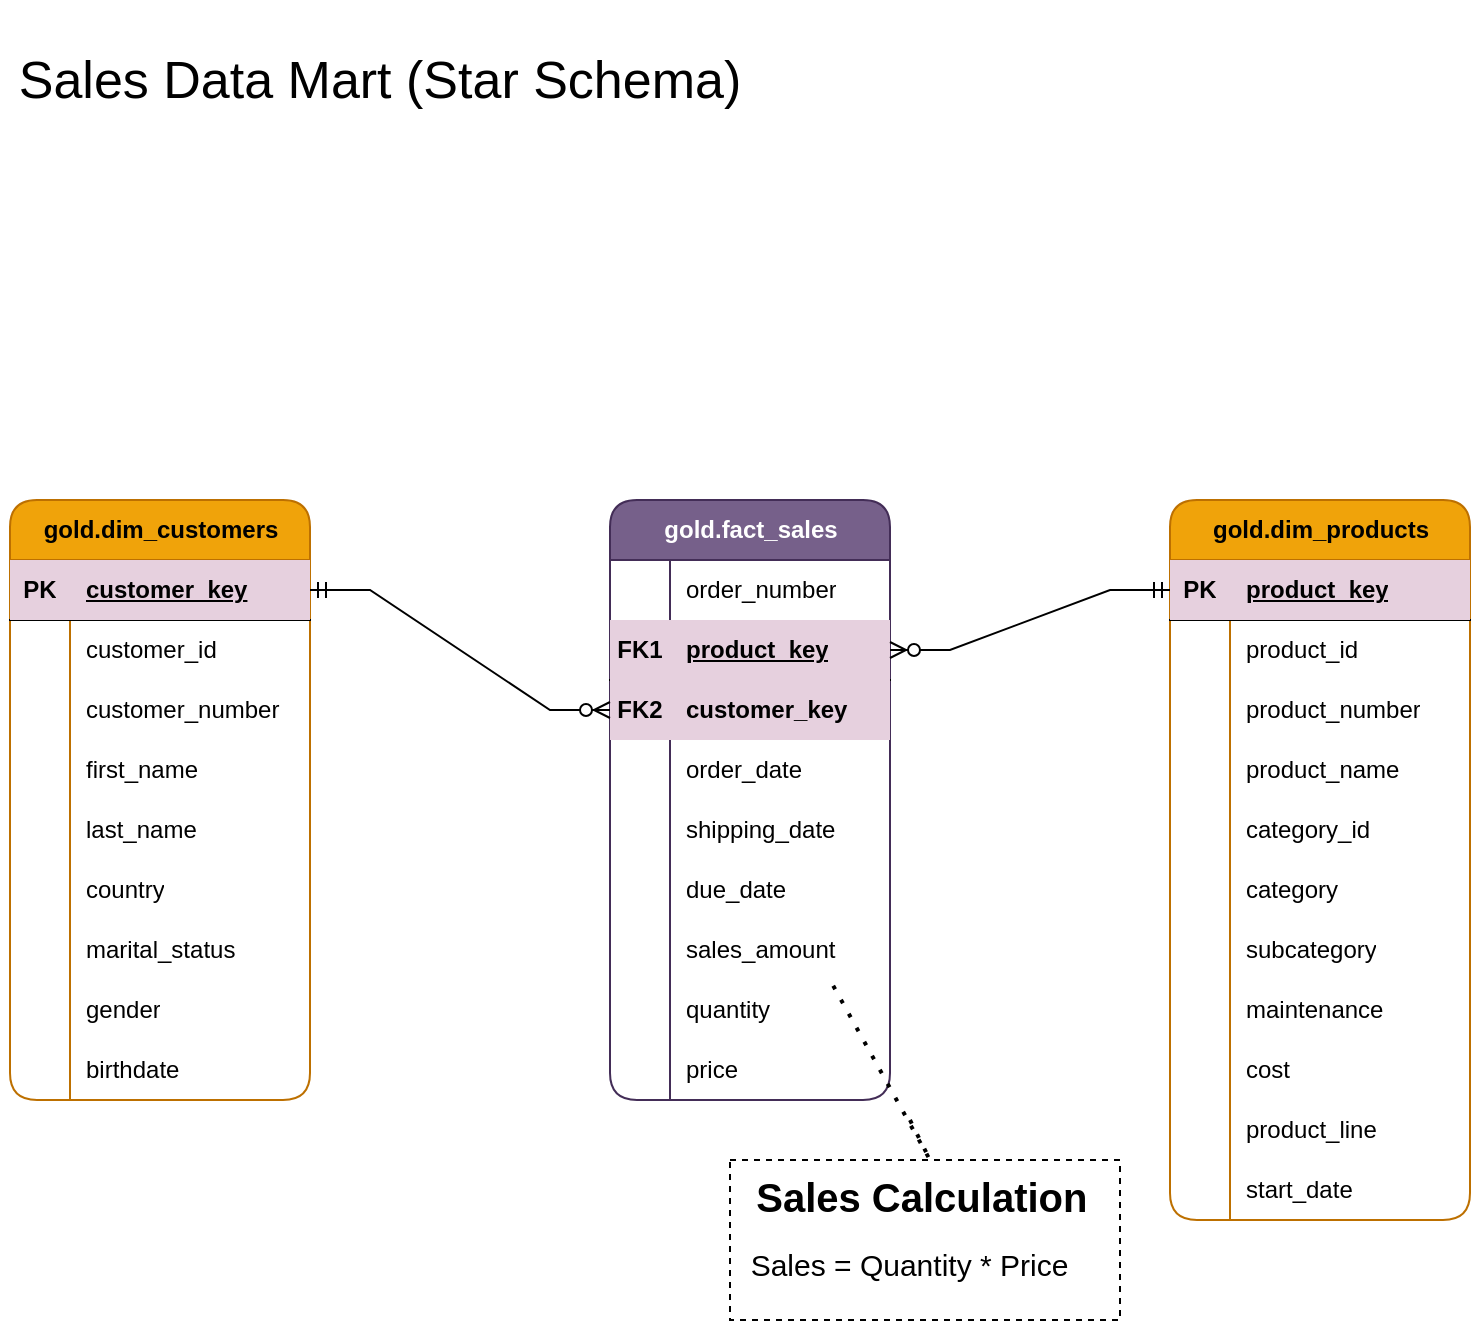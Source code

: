 <mxfile version="28.1.2">
  <diagram name="Page-1" id="mq8-NIjKuVGIWNK7x_Ek">
    <mxGraphModel dx="1158" dy="696" grid="1" gridSize="10" guides="1" tooltips="1" connect="1" arrows="1" fold="1" page="1" pageScale="1" pageWidth="850" pageHeight="1100" math="0" shadow="0">
      <root>
        <mxCell id="0" />
        <mxCell id="1" parent="0" />
        <mxCell id="tqybnGrIyWPGsjXjucSf-21" value="gold.fact_sales" style="shape=table;startSize=30;container=1;collapsible=1;childLayout=tableLayout;fixedRows=1;rowLines=0;fontStyle=1;align=center;resizeLast=1;html=1;strokeColor=#432D57;rounded=1;fillColor=#76608a;fontColor=#ffffff;" vertex="1" parent="1">
          <mxGeometry x="350" y="300" width="140" height="300" as="geometry" />
        </mxCell>
        <mxCell id="tqybnGrIyWPGsjXjucSf-28" value="" style="shape=tableRow;horizontal=0;startSize=0;swimlaneHead=0;swimlaneBody=0;fillColor=none;collapsible=0;dropTarget=0;points=[[0,0.5],[1,0.5]];portConstraint=eastwest;top=0;left=0;right=0;bottom=0;" vertex="1" parent="tqybnGrIyWPGsjXjucSf-21">
          <mxGeometry y="30" width="140" height="30" as="geometry" />
        </mxCell>
        <mxCell id="tqybnGrIyWPGsjXjucSf-29" value="" style="shape=partialRectangle;connectable=0;fillColor=none;top=0;left=0;bottom=0;right=0;editable=1;overflow=hidden;whiteSpace=wrap;html=1;" vertex="1" parent="tqybnGrIyWPGsjXjucSf-28">
          <mxGeometry width="30" height="30" as="geometry">
            <mxRectangle width="30" height="30" as="alternateBounds" />
          </mxGeometry>
        </mxCell>
        <mxCell id="tqybnGrIyWPGsjXjucSf-30" value="order_number" style="shape=partialRectangle;connectable=0;fillColor=none;top=0;left=0;bottom=0;right=0;align=left;spacingLeft=6;overflow=hidden;whiteSpace=wrap;html=1;" vertex="1" parent="tqybnGrIyWPGsjXjucSf-28">
          <mxGeometry x="30" width="110" height="30" as="geometry">
            <mxRectangle width="110" height="30" as="alternateBounds" />
          </mxGeometry>
        </mxCell>
        <mxCell id="tqybnGrIyWPGsjXjucSf-22" value="" style="shape=tableRow;horizontal=0;startSize=0;swimlaneHead=0;swimlaneBody=0;fillColor=none;collapsible=0;dropTarget=0;points=[[0,0.5],[1,0.5]];portConstraint=eastwest;top=0;left=0;right=0;bottom=1;" vertex="1" parent="tqybnGrIyWPGsjXjucSf-21">
          <mxGeometry y="60" width="140" height="30" as="geometry" />
        </mxCell>
        <mxCell id="tqybnGrIyWPGsjXjucSf-23" value="FK1" style="shape=partialRectangle;connectable=0;fillColor=#E6D0DE;top=0;left=0;bottom=0;right=0;fontStyle=1;overflow=hidden;whiteSpace=wrap;html=1;fontColor=#000000;" vertex="1" parent="tqybnGrIyWPGsjXjucSf-22">
          <mxGeometry width="30" height="30" as="geometry">
            <mxRectangle width="30" height="30" as="alternateBounds" />
          </mxGeometry>
        </mxCell>
        <mxCell id="tqybnGrIyWPGsjXjucSf-24" value="product_key" style="shape=partialRectangle;connectable=0;fillColor=#E6D0DE;top=0;left=0;bottom=0;right=0;align=left;spacingLeft=6;fontStyle=5;overflow=hidden;whiteSpace=wrap;html=1;strokeColor=default;fontColor=#000000;" vertex="1" parent="tqybnGrIyWPGsjXjucSf-22">
          <mxGeometry x="30" width="110" height="30" as="geometry">
            <mxRectangle width="110" height="30" as="alternateBounds" />
          </mxGeometry>
        </mxCell>
        <mxCell id="tqybnGrIyWPGsjXjucSf-25" value="" style="shape=tableRow;horizontal=0;startSize=0;swimlaneHead=0;swimlaneBody=0;fillColor=#E6D0DE;collapsible=0;dropTarget=0;points=[[0,0.5],[1,0.5]];portConstraint=eastwest;top=0;left=0;right=0;bottom=0;" vertex="1" parent="tqybnGrIyWPGsjXjucSf-21">
          <mxGeometry y="90" width="140" height="30" as="geometry" />
        </mxCell>
        <mxCell id="tqybnGrIyWPGsjXjucSf-26" value="FK2" style="shape=partialRectangle;connectable=0;fillColor=none;top=0;left=0;bottom=0;right=0;editable=1;overflow=hidden;whiteSpace=wrap;html=1;fontColor=#000000;fontStyle=1" vertex="1" parent="tqybnGrIyWPGsjXjucSf-25">
          <mxGeometry width="30" height="30" as="geometry">
            <mxRectangle width="30" height="30" as="alternateBounds" />
          </mxGeometry>
        </mxCell>
        <mxCell id="tqybnGrIyWPGsjXjucSf-27" value="customer_key" style="shape=partialRectangle;connectable=0;fillColor=none;top=0;left=0;bottom=0;right=0;align=left;spacingLeft=6;overflow=hidden;whiteSpace=wrap;html=1;strokeColor=#E6D0DE;fontColor=#000000;fontStyle=1" vertex="1" parent="tqybnGrIyWPGsjXjucSf-25">
          <mxGeometry x="30" width="110" height="30" as="geometry">
            <mxRectangle width="110" height="30" as="alternateBounds" />
          </mxGeometry>
        </mxCell>
        <mxCell id="tqybnGrIyWPGsjXjucSf-31" value="" style="shape=tableRow;horizontal=0;startSize=0;swimlaneHead=0;swimlaneBody=0;fillColor=none;collapsible=0;dropTarget=0;points=[[0,0.5],[1,0.5]];portConstraint=eastwest;top=0;left=0;right=0;bottom=0;" vertex="1" parent="tqybnGrIyWPGsjXjucSf-21">
          <mxGeometry y="120" width="140" height="30" as="geometry" />
        </mxCell>
        <mxCell id="tqybnGrIyWPGsjXjucSf-32" value="" style="shape=partialRectangle;connectable=0;fillColor=none;top=0;left=0;bottom=0;right=0;editable=1;overflow=hidden;whiteSpace=wrap;html=1;" vertex="1" parent="tqybnGrIyWPGsjXjucSf-31">
          <mxGeometry width="30" height="30" as="geometry">
            <mxRectangle width="30" height="30" as="alternateBounds" />
          </mxGeometry>
        </mxCell>
        <mxCell id="tqybnGrIyWPGsjXjucSf-33" value="order_date" style="shape=partialRectangle;connectable=0;fillColor=none;top=0;left=0;bottom=0;right=0;align=left;spacingLeft=6;overflow=hidden;whiteSpace=wrap;html=1;" vertex="1" parent="tqybnGrIyWPGsjXjucSf-31">
          <mxGeometry x="30" width="110" height="30" as="geometry">
            <mxRectangle width="110" height="30" as="alternateBounds" />
          </mxGeometry>
        </mxCell>
        <mxCell id="tqybnGrIyWPGsjXjucSf-73" value="" style="shape=tableRow;horizontal=0;startSize=0;swimlaneHead=0;swimlaneBody=0;fillColor=none;collapsible=0;dropTarget=0;points=[[0,0.5],[1,0.5]];portConstraint=eastwest;top=0;left=0;right=0;bottom=0;" vertex="1" parent="tqybnGrIyWPGsjXjucSf-21">
          <mxGeometry y="150" width="140" height="30" as="geometry" />
        </mxCell>
        <mxCell id="tqybnGrIyWPGsjXjucSf-74" value="" style="shape=partialRectangle;connectable=0;fillColor=none;top=0;left=0;bottom=0;right=0;editable=1;overflow=hidden;whiteSpace=wrap;html=1;" vertex="1" parent="tqybnGrIyWPGsjXjucSf-73">
          <mxGeometry width="30" height="30" as="geometry">
            <mxRectangle width="30" height="30" as="alternateBounds" />
          </mxGeometry>
        </mxCell>
        <mxCell id="tqybnGrIyWPGsjXjucSf-75" value="shipping_date" style="shape=partialRectangle;connectable=0;fillColor=none;top=0;left=0;bottom=0;right=0;align=left;spacingLeft=6;overflow=hidden;whiteSpace=wrap;html=1;" vertex="1" parent="tqybnGrIyWPGsjXjucSf-73">
          <mxGeometry x="30" width="110" height="30" as="geometry">
            <mxRectangle width="110" height="30" as="alternateBounds" />
          </mxGeometry>
        </mxCell>
        <mxCell id="tqybnGrIyWPGsjXjucSf-76" value="" style="shape=tableRow;horizontal=0;startSize=0;swimlaneHead=0;swimlaneBody=0;fillColor=none;collapsible=0;dropTarget=0;points=[[0,0.5],[1,0.5]];portConstraint=eastwest;top=0;left=0;right=0;bottom=0;" vertex="1" parent="tqybnGrIyWPGsjXjucSf-21">
          <mxGeometry y="180" width="140" height="30" as="geometry" />
        </mxCell>
        <mxCell id="tqybnGrIyWPGsjXjucSf-77" value="" style="shape=partialRectangle;connectable=0;fillColor=none;top=0;left=0;bottom=0;right=0;editable=1;overflow=hidden;whiteSpace=wrap;html=1;" vertex="1" parent="tqybnGrIyWPGsjXjucSf-76">
          <mxGeometry width="30" height="30" as="geometry">
            <mxRectangle width="30" height="30" as="alternateBounds" />
          </mxGeometry>
        </mxCell>
        <mxCell id="tqybnGrIyWPGsjXjucSf-78" value="due_date" style="shape=partialRectangle;connectable=0;fillColor=none;top=0;left=0;bottom=0;right=0;align=left;spacingLeft=6;overflow=hidden;whiteSpace=wrap;html=1;" vertex="1" parent="tqybnGrIyWPGsjXjucSf-76">
          <mxGeometry x="30" width="110" height="30" as="geometry">
            <mxRectangle width="110" height="30" as="alternateBounds" />
          </mxGeometry>
        </mxCell>
        <mxCell id="tqybnGrIyWPGsjXjucSf-79" value="" style="shape=tableRow;horizontal=0;startSize=0;swimlaneHead=0;swimlaneBody=0;fillColor=none;collapsible=0;dropTarget=0;points=[[0,0.5],[1,0.5]];portConstraint=eastwest;top=0;left=0;right=0;bottom=0;" vertex="1" parent="tqybnGrIyWPGsjXjucSf-21">
          <mxGeometry y="210" width="140" height="30" as="geometry" />
        </mxCell>
        <mxCell id="tqybnGrIyWPGsjXjucSf-80" value="" style="shape=partialRectangle;connectable=0;fillColor=none;top=0;left=0;bottom=0;right=0;editable=1;overflow=hidden;whiteSpace=wrap;html=1;" vertex="1" parent="tqybnGrIyWPGsjXjucSf-79">
          <mxGeometry width="30" height="30" as="geometry">
            <mxRectangle width="30" height="30" as="alternateBounds" />
          </mxGeometry>
        </mxCell>
        <mxCell id="tqybnGrIyWPGsjXjucSf-81" value="sales_amount" style="shape=partialRectangle;connectable=0;fillColor=none;top=0;left=0;bottom=0;right=0;align=left;spacingLeft=6;overflow=hidden;whiteSpace=wrap;html=1;" vertex="1" parent="tqybnGrIyWPGsjXjucSf-79">
          <mxGeometry x="30" width="110" height="30" as="geometry">
            <mxRectangle width="110" height="30" as="alternateBounds" />
          </mxGeometry>
        </mxCell>
        <mxCell id="tqybnGrIyWPGsjXjucSf-82" value="" style="shape=tableRow;horizontal=0;startSize=0;swimlaneHead=0;swimlaneBody=0;fillColor=none;collapsible=0;dropTarget=0;points=[[0,0.5],[1,0.5]];portConstraint=eastwest;top=0;left=0;right=0;bottom=0;" vertex="1" parent="tqybnGrIyWPGsjXjucSf-21">
          <mxGeometry y="240" width="140" height="30" as="geometry" />
        </mxCell>
        <mxCell id="tqybnGrIyWPGsjXjucSf-83" value="" style="shape=partialRectangle;connectable=0;fillColor=none;top=0;left=0;bottom=0;right=0;editable=1;overflow=hidden;whiteSpace=wrap;html=1;" vertex="1" parent="tqybnGrIyWPGsjXjucSf-82">
          <mxGeometry width="30" height="30" as="geometry">
            <mxRectangle width="30" height="30" as="alternateBounds" />
          </mxGeometry>
        </mxCell>
        <mxCell id="tqybnGrIyWPGsjXjucSf-84" value="quantity" style="shape=partialRectangle;connectable=0;fillColor=none;top=0;left=0;bottom=0;right=0;align=left;spacingLeft=6;overflow=hidden;whiteSpace=wrap;html=1;" vertex="1" parent="tqybnGrIyWPGsjXjucSf-82">
          <mxGeometry x="30" width="110" height="30" as="geometry">
            <mxRectangle width="110" height="30" as="alternateBounds" />
          </mxGeometry>
        </mxCell>
        <mxCell id="tqybnGrIyWPGsjXjucSf-85" value="" style="shape=tableRow;horizontal=0;startSize=0;swimlaneHead=0;swimlaneBody=0;fillColor=none;collapsible=0;dropTarget=0;points=[[0,0.5],[1,0.5]];portConstraint=eastwest;top=0;left=0;right=0;bottom=0;" vertex="1" parent="tqybnGrIyWPGsjXjucSf-21">
          <mxGeometry y="270" width="140" height="30" as="geometry" />
        </mxCell>
        <mxCell id="tqybnGrIyWPGsjXjucSf-86" value="" style="shape=partialRectangle;connectable=0;fillColor=none;top=0;left=0;bottom=0;right=0;editable=1;overflow=hidden;whiteSpace=wrap;html=1;" vertex="1" parent="tqybnGrIyWPGsjXjucSf-85">
          <mxGeometry width="30" height="30" as="geometry">
            <mxRectangle width="30" height="30" as="alternateBounds" />
          </mxGeometry>
        </mxCell>
        <mxCell id="tqybnGrIyWPGsjXjucSf-87" value="price" style="shape=partialRectangle;connectable=0;fillColor=none;top=0;left=0;bottom=0;right=0;align=left;spacingLeft=6;overflow=hidden;whiteSpace=wrap;html=1;" vertex="1" parent="tqybnGrIyWPGsjXjucSf-85">
          <mxGeometry x="30" width="110" height="30" as="geometry">
            <mxRectangle width="110" height="30" as="alternateBounds" />
          </mxGeometry>
        </mxCell>
        <mxCell id="tqybnGrIyWPGsjXjucSf-116" value="gold.dim_customers" style="shape=table;startSize=30;container=1;collapsible=1;childLayout=tableLayout;fixedRows=1;rowLines=0;fontStyle=1;align=center;resizeLast=1;html=1;rounded=1;fillColor=#f0a30a;fontColor=#000000;strokeColor=#BD7000;" vertex="1" parent="1">
          <mxGeometry x="50" y="300" width="150" height="300" as="geometry" />
        </mxCell>
        <mxCell id="tqybnGrIyWPGsjXjucSf-117" value="" style="shape=tableRow;horizontal=0;startSize=0;swimlaneHead=0;swimlaneBody=0;fillColor=none;collapsible=0;dropTarget=0;points=[[0,0.5],[1,0.5]];portConstraint=eastwest;top=0;left=0;right=0;bottom=1;" vertex="1" parent="tqybnGrIyWPGsjXjucSf-116">
          <mxGeometry y="30" width="150" height="30" as="geometry" />
        </mxCell>
        <mxCell id="tqybnGrIyWPGsjXjucSf-118" value="PK" style="shape=partialRectangle;connectable=0;fillColor=#E6D0DE;top=0;left=0;bottom=0;right=0;fontStyle=1;overflow=hidden;whiteSpace=wrap;html=1;fontColor=#000000;" vertex="1" parent="tqybnGrIyWPGsjXjucSf-117">
          <mxGeometry width="30" height="30" as="geometry">
            <mxRectangle width="30" height="30" as="alternateBounds" />
          </mxGeometry>
        </mxCell>
        <mxCell id="tqybnGrIyWPGsjXjucSf-119" value="customer_key" style="shape=partialRectangle;connectable=0;fillColor=#E6D0DE;top=0;left=0;bottom=0;right=0;align=left;spacingLeft=6;fontStyle=5;overflow=hidden;whiteSpace=wrap;html=1;fontColor=#000000;" vertex="1" parent="tqybnGrIyWPGsjXjucSf-117">
          <mxGeometry x="30" width="120" height="30" as="geometry">
            <mxRectangle width="120" height="30" as="alternateBounds" />
          </mxGeometry>
        </mxCell>
        <mxCell id="tqybnGrIyWPGsjXjucSf-120" value="" style="shape=tableRow;horizontal=0;startSize=0;swimlaneHead=0;swimlaneBody=0;fillColor=none;collapsible=0;dropTarget=0;points=[[0,0.5],[1,0.5]];portConstraint=eastwest;top=0;left=0;right=0;bottom=0;" vertex="1" parent="tqybnGrIyWPGsjXjucSf-116">
          <mxGeometry y="60" width="150" height="30" as="geometry" />
        </mxCell>
        <mxCell id="tqybnGrIyWPGsjXjucSf-121" value="" style="shape=partialRectangle;connectable=0;fillColor=none;top=0;left=0;bottom=0;right=0;editable=1;overflow=hidden;whiteSpace=wrap;html=1;" vertex="1" parent="tqybnGrIyWPGsjXjucSf-120">
          <mxGeometry width="30" height="30" as="geometry">
            <mxRectangle width="30" height="30" as="alternateBounds" />
          </mxGeometry>
        </mxCell>
        <mxCell id="tqybnGrIyWPGsjXjucSf-122" value="customer_id" style="shape=partialRectangle;connectable=0;fillColor=none;top=0;left=0;bottom=0;right=0;align=left;spacingLeft=6;overflow=hidden;whiteSpace=wrap;html=1;" vertex="1" parent="tqybnGrIyWPGsjXjucSf-120">
          <mxGeometry x="30" width="120" height="30" as="geometry">
            <mxRectangle width="120" height="30" as="alternateBounds" />
          </mxGeometry>
        </mxCell>
        <mxCell id="tqybnGrIyWPGsjXjucSf-123" value="" style="shape=tableRow;horizontal=0;startSize=0;swimlaneHead=0;swimlaneBody=0;fillColor=none;collapsible=0;dropTarget=0;points=[[0,0.5],[1,0.5]];portConstraint=eastwest;top=0;left=0;right=0;bottom=0;" vertex="1" parent="tqybnGrIyWPGsjXjucSf-116">
          <mxGeometry y="90" width="150" height="30" as="geometry" />
        </mxCell>
        <mxCell id="tqybnGrIyWPGsjXjucSf-124" value="" style="shape=partialRectangle;connectable=0;fillColor=none;top=0;left=0;bottom=0;right=0;editable=1;overflow=hidden;whiteSpace=wrap;html=1;" vertex="1" parent="tqybnGrIyWPGsjXjucSf-123">
          <mxGeometry width="30" height="30" as="geometry">
            <mxRectangle width="30" height="30" as="alternateBounds" />
          </mxGeometry>
        </mxCell>
        <mxCell id="tqybnGrIyWPGsjXjucSf-125" value="customer_number" style="shape=partialRectangle;connectable=0;fillColor=none;top=0;left=0;bottom=0;right=0;align=left;spacingLeft=6;overflow=hidden;whiteSpace=wrap;html=1;" vertex="1" parent="tqybnGrIyWPGsjXjucSf-123">
          <mxGeometry x="30" width="120" height="30" as="geometry">
            <mxRectangle width="120" height="30" as="alternateBounds" />
          </mxGeometry>
        </mxCell>
        <mxCell id="tqybnGrIyWPGsjXjucSf-126" value="" style="shape=tableRow;horizontal=0;startSize=0;swimlaneHead=0;swimlaneBody=0;fillColor=none;collapsible=0;dropTarget=0;points=[[0,0.5],[1,0.5]];portConstraint=eastwest;top=0;left=0;right=0;bottom=0;" vertex="1" parent="tqybnGrIyWPGsjXjucSf-116">
          <mxGeometry y="120" width="150" height="30" as="geometry" />
        </mxCell>
        <mxCell id="tqybnGrIyWPGsjXjucSf-127" value="" style="shape=partialRectangle;connectable=0;fillColor=none;top=0;left=0;bottom=0;right=0;editable=1;overflow=hidden;whiteSpace=wrap;html=1;" vertex="1" parent="tqybnGrIyWPGsjXjucSf-126">
          <mxGeometry width="30" height="30" as="geometry">
            <mxRectangle width="30" height="30" as="alternateBounds" />
          </mxGeometry>
        </mxCell>
        <mxCell id="tqybnGrIyWPGsjXjucSf-128" value="first_name" style="shape=partialRectangle;connectable=0;fillColor=none;top=0;left=0;bottom=0;right=0;align=left;spacingLeft=6;overflow=hidden;whiteSpace=wrap;html=1;" vertex="1" parent="tqybnGrIyWPGsjXjucSf-126">
          <mxGeometry x="30" width="120" height="30" as="geometry">
            <mxRectangle width="120" height="30" as="alternateBounds" />
          </mxGeometry>
        </mxCell>
        <mxCell id="tqybnGrIyWPGsjXjucSf-129" value="" style="shape=tableRow;horizontal=0;startSize=0;swimlaneHead=0;swimlaneBody=0;fillColor=none;collapsible=0;dropTarget=0;points=[[0,0.5],[1,0.5]];portConstraint=eastwest;top=0;left=0;right=0;bottom=0;" vertex="1" parent="tqybnGrIyWPGsjXjucSf-116">
          <mxGeometry y="150" width="150" height="30" as="geometry" />
        </mxCell>
        <mxCell id="tqybnGrIyWPGsjXjucSf-130" value="" style="shape=partialRectangle;connectable=0;fillColor=none;top=0;left=0;bottom=0;right=0;editable=1;overflow=hidden;whiteSpace=wrap;html=1;" vertex="1" parent="tqybnGrIyWPGsjXjucSf-129">
          <mxGeometry width="30" height="30" as="geometry">
            <mxRectangle width="30" height="30" as="alternateBounds" />
          </mxGeometry>
        </mxCell>
        <mxCell id="tqybnGrIyWPGsjXjucSf-131" value="last_name" style="shape=partialRectangle;connectable=0;fillColor=none;top=0;left=0;bottom=0;right=0;align=left;spacingLeft=6;overflow=hidden;whiteSpace=wrap;html=1;" vertex="1" parent="tqybnGrIyWPGsjXjucSf-129">
          <mxGeometry x="30" width="120" height="30" as="geometry">
            <mxRectangle width="120" height="30" as="alternateBounds" />
          </mxGeometry>
        </mxCell>
        <mxCell id="tqybnGrIyWPGsjXjucSf-132" value="" style="shape=tableRow;horizontal=0;startSize=0;swimlaneHead=0;swimlaneBody=0;fillColor=none;collapsible=0;dropTarget=0;points=[[0,0.5],[1,0.5]];portConstraint=eastwest;top=0;left=0;right=0;bottom=0;" vertex="1" parent="tqybnGrIyWPGsjXjucSf-116">
          <mxGeometry y="180" width="150" height="30" as="geometry" />
        </mxCell>
        <mxCell id="tqybnGrIyWPGsjXjucSf-133" value="" style="shape=partialRectangle;connectable=0;fillColor=none;top=0;left=0;bottom=0;right=0;editable=1;overflow=hidden;whiteSpace=wrap;html=1;" vertex="1" parent="tqybnGrIyWPGsjXjucSf-132">
          <mxGeometry width="30" height="30" as="geometry">
            <mxRectangle width="30" height="30" as="alternateBounds" />
          </mxGeometry>
        </mxCell>
        <mxCell id="tqybnGrIyWPGsjXjucSf-134" value="country" style="shape=partialRectangle;connectable=0;fillColor=none;top=0;left=0;bottom=0;right=0;align=left;spacingLeft=6;overflow=hidden;whiteSpace=wrap;html=1;" vertex="1" parent="tqybnGrIyWPGsjXjucSf-132">
          <mxGeometry x="30" width="120" height="30" as="geometry">
            <mxRectangle width="120" height="30" as="alternateBounds" />
          </mxGeometry>
        </mxCell>
        <mxCell id="tqybnGrIyWPGsjXjucSf-135" value="" style="shape=tableRow;horizontal=0;startSize=0;swimlaneHead=0;swimlaneBody=0;fillColor=none;collapsible=0;dropTarget=0;points=[[0,0.5],[1,0.5]];portConstraint=eastwest;top=0;left=0;right=0;bottom=0;" vertex="1" parent="tqybnGrIyWPGsjXjucSf-116">
          <mxGeometry y="210" width="150" height="30" as="geometry" />
        </mxCell>
        <mxCell id="tqybnGrIyWPGsjXjucSf-136" value="" style="shape=partialRectangle;connectable=0;fillColor=none;top=0;left=0;bottom=0;right=0;editable=1;overflow=hidden;whiteSpace=wrap;html=1;" vertex="1" parent="tqybnGrIyWPGsjXjucSf-135">
          <mxGeometry width="30" height="30" as="geometry">
            <mxRectangle width="30" height="30" as="alternateBounds" />
          </mxGeometry>
        </mxCell>
        <mxCell id="tqybnGrIyWPGsjXjucSf-137" value="marital_status" style="shape=partialRectangle;connectable=0;fillColor=none;top=0;left=0;bottom=0;right=0;align=left;spacingLeft=6;overflow=hidden;whiteSpace=wrap;html=1;" vertex="1" parent="tqybnGrIyWPGsjXjucSf-135">
          <mxGeometry x="30" width="120" height="30" as="geometry">
            <mxRectangle width="120" height="30" as="alternateBounds" />
          </mxGeometry>
        </mxCell>
        <mxCell id="tqybnGrIyWPGsjXjucSf-138" value="" style="shape=tableRow;horizontal=0;startSize=0;swimlaneHead=0;swimlaneBody=0;fillColor=none;collapsible=0;dropTarget=0;points=[[0,0.5],[1,0.5]];portConstraint=eastwest;top=0;left=0;right=0;bottom=0;" vertex="1" parent="tqybnGrIyWPGsjXjucSf-116">
          <mxGeometry y="240" width="150" height="30" as="geometry" />
        </mxCell>
        <mxCell id="tqybnGrIyWPGsjXjucSf-139" value="" style="shape=partialRectangle;connectable=0;fillColor=none;top=0;left=0;bottom=0;right=0;editable=1;overflow=hidden;whiteSpace=wrap;html=1;" vertex="1" parent="tqybnGrIyWPGsjXjucSf-138">
          <mxGeometry width="30" height="30" as="geometry">
            <mxRectangle width="30" height="30" as="alternateBounds" />
          </mxGeometry>
        </mxCell>
        <mxCell id="tqybnGrIyWPGsjXjucSf-140" value="gender" style="shape=partialRectangle;connectable=0;fillColor=none;top=0;left=0;bottom=0;right=0;align=left;spacingLeft=6;overflow=hidden;whiteSpace=wrap;html=1;" vertex="1" parent="tqybnGrIyWPGsjXjucSf-138">
          <mxGeometry x="30" width="120" height="30" as="geometry">
            <mxRectangle width="120" height="30" as="alternateBounds" />
          </mxGeometry>
        </mxCell>
        <mxCell id="tqybnGrIyWPGsjXjucSf-141" value="" style="shape=tableRow;horizontal=0;startSize=0;swimlaneHead=0;swimlaneBody=0;fillColor=none;collapsible=0;dropTarget=0;points=[[0,0.5],[1,0.5]];portConstraint=eastwest;top=0;left=0;right=0;bottom=0;" vertex="1" parent="tqybnGrIyWPGsjXjucSf-116">
          <mxGeometry y="270" width="150" height="30" as="geometry" />
        </mxCell>
        <mxCell id="tqybnGrIyWPGsjXjucSf-142" value="" style="shape=partialRectangle;connectable=0;fillColor=none;top=0;left=0;bottom=0;right=0;editable=1;overflow=hidden;whiteSpace=wrap;html=1;" vertex="1" parent="tqybnGrIyWPGsjXjucSf-141">
          <mxGeometry width="30" height="30" as="geometry">
            <mxRectangle width="30" height="30" as="alternateBounds" />
          </mxGeometry>
        </mxCell>
        <mxCell id="tqybnGrIyWPGsjXjucSf-143" value="birthdate" style="shape=partialRectangle;connectable=0;fillColor=none;top=0;left=0;bottom=0;right=0;align=left;spacingLeft=6;overflow=hidden;whiteSpace=wrap;html=1;" vertex="1" parent="tqybnGrIyWPGsjXjucSf-141">
          <mxGeometry x="30" width="120" height="30" as="geometry">
            <mxRectangle width="120" height="30" as="alternateBounds" />
          </mxGeometry>
        </mxCell>
        <mxCell id="tqybnGrIyWPGsjXjucSf-172" value="gold.dim_products" style="shape=table;startSize=30;container=1;collapsible=1;childLayout=tableLayout;fixedRows=1;rowLines=0;fontStyle=1;align=center;resizeLast=1;html=1;rounded=1;fillColor=#f0a30a;fontColor=#000000;strokeColor=#BD7000;" vertex="1" parent="1">
          <mxGeometry x="630" y="300" width="150" height="360" as="geometry" />
        </mxCell>
        <mxCell id="tqybnGrIyWPGsjXjucSf-173" value="" style="shape=tableRow;horizontal=0;startSize=0;swimlaneHead=0;swimlaneBody=0;fillColor=none;collapsible=0;dropTarget=0;points=[[0,0.5],[1,0.5]];portConstraint=eastwest;top=0;left=0;right=0;bottom=1;" vertex="1" parent="tqybnGrIyWPGsjXjucSf-172">
          <mxGeometry y="30" width="150" height="30" as="geometry" />
        </mxCell>
        <mxCell id="tqybnGrIyWPGsjXjucSf-174" value="PK" style="shape=partialRectangle;connectable=0;fillColor=#E6D0DE;top=0;left=0;bottom=0;right=0;fontStyle=1;overflow=hidden;whiteSpace=wrap;html=1;fontColor=#000000;" vertex="1" parent="tqybnGrIyWPGsjXjucSf-173">
          <mxGeometry width="30" height="30" as="geometry">
            <mxRectangle width="30" height="30" as="alternateBounds" />
          </mxGeometry>
        </mxCell>
        <mxCell id="tqybnGrIyWPGsjXjucSf-175" value="product_key" style="shape=partialRectangle;connectable=0;fillColor=#E6D0DE;top=0;left=0;bottom=0;right=0;align=left;spacingLeft=6;fontStyle=5;overflow=hidden;whiteSpace=wrap;html=1;fontColor=#000000;" vertex="1" parent="tqybnGrIyWPGsjXjucSf-173">
          <mxGeometry x="30" width="120" height="30" as="geometry">
            <mxRectangle width="120" height="30" as="alternateBounds" />
          </mxGeometry>
        </mxCell>
        <mxCell id="tqybnGrIyWPGsjXjucSf-176" value="" style="shape=tableRow;horizontal=0;startSize=0;swimlaneHead=0;swimlaneBody=0;fillColor=none;collapsible=0;dropTarget=0;points=[[0,0.5],[1,0.5]];portConstraint=eastwest;top=0;left=0;right=0;bottom=0;" vertex="1" parent="tqybnGrIyWPGsjXjucSf-172">
          <mxGeometry y="60" width="150" height="30" as="geometry" />
        </mxCell>
        <mxCell id="tqybnGrIyWPGsjXjucSf-177" value="" style="shape=partialRectangle;connectable=0;fillColor=none;top=0;left=0;bottom=0;right=0;editable=1;overflow=hidden;whiteSpace=wrap;html=1;" vertex="1" parent="tqybnGrIyWPGsjXjucSf-176">
          <mxGeometry width="30" height="30" as="geometry">
            <mxRectangle width="30" height="30" as="alternateBounds" />
          </mxGeometry>
        </mxCell>
        <mxCell id="tqybnGrIyWPGsjXjucSf-178" value="product_id" style="shape=partialRectangle;connectable=0;fillColor=none;top=0;left=0;bottom=0;right=0;align=left;spacingLeft=6;overflow=hidden;whiteSpace=wrap;html=1;" vertex="1" parent="tqybnGrIyWPGsjXjucSf-176">
          <mxGeometry x="30" width="120" height="30" as="geometry">
            <mxRectangle width="120" height="30" as="alternateBounds" />
          </mxGeometry>
        </mxCell>
        <mxCell id="tqybnGrIyWPGsjXjucSf-179" value="" style="shape=tableRow;horizontal=0;startSize=0;swimlaneHead=0;swimlaneBody=0;fillColor=none;collapsible=0;dropTarget=0;points=[[0,0.5],[1,0.5]];portConstraint=eastwest;top=0;left=0;right=0;bottom=0;" vertex="1" parent="tqybnGrIyWPGsjXjucSf-172">
          <mxGeometry y="90" width="150" height="30" as="geometry" />
        </mxCell>
        <mxCell id="tqybnGrIyWPGsjXjucSf-180" value="" style="shape=partialRectangle;connectable=0;fillColor=none;top=0;left=0;bottom=0;right=0;editable=1;overflow=hidden;whiteSpace=wrap;html=1;" vertex="1" parent="tqybnGrIyWPGsjXjucSf-179">
          <mxGeometry width="30" height="30" as="geometry">
            <mxRectangle width="30" height="30" as="alternateBounds" />
          </mxGeometry>
        </mxCell>
        <mxCell id="tqybnGrIyWPGsjXjucSf-181" value="product_number" style="shape=partialRectangle;connectable=0;fillColor=none;top=0;left=0;bottom=0;right=0;align=left;spacingLeft=6;overflow=hidden;whiteSpace=wrap;html=1;" vertex="1" parent="tqybnGrIyWPGsjXjucSf-179">
          <mxGeometry x="30" width="120" height="30" as="geometry">
            <mxRectangle width="120" height="30" as="alternateBounds" />
          </mxGeometry>
        </mxCell>
        <mxCell id="tqybnGrIyWPGsjXjucSf-182" value="" style="shape=tableRow;horizontal=0;startSize=0;swimlaneHead=0;swimlaneBody=0;fillColor=none;collapsible=0;dropTarget=0;points=[[0,0.5],[1,0.5]];portConstraint=eastwest;top=0;left=0;right=0;bottom=0;" vertex="1" parent="tqybnGrIyWPGsjXjucSf-172">
          <mxGeometry y="120" width="150" height="30" as="geometry" />
        </mxCell>
        <mxCell id="tqybnGrIyWPGsjXjucSf-183" value="" style="shape=partialRectangle;connectable=0;fillColor=none;top=0;left=0;bottom=0;right=0;editable=1;overflow=hidden;whiteSpace=wrap;html=1;" vertex="1" parent="tqybnGrIyWPGsjXjucSf-182">
          <mxGeometry width="30" height="30" as="geometry">
            <mxRectangle width="30" height="30" as="alternateBounds" />
          </mxGeometry>
        </mxCell>
        <mxCell id="tqybnGrIyWPGsjXjucSf-184" value="product_name" style="shape=partialRectangle;connectable=0;fillColor=none;top=0;left=0;bottom=0;right=0;align=left;spacingLeft=6;overflow=hidden;whiteSpace=wrap;html=1;" vertex="1" parent="tqybnGrIyWPGsjXjucSf-182">
          <mxGeometry x="30" width="120" height="30" as="geometry">
            <mxRectangle width="120" height="30" as="alternateBounds" />
          </mxGeometry>
        </mxCell>
        <mxCell id="tqybnGrIyWPGsjXjucSf-185" value="" style="shape=tableRow;horizontal=0;startSize=0;swimlaneHead=0;swimlaneBody=0;fillColor=none;collapsible=0;dropTarget=0;points=[[0,0.5],[1,0.5]];portConstraint=eastwest;top=0;left=0;right=0;bottom=0;" vertex="1" parent="tqybnGrIyWPGsjXjucSf-172">
          <mxGeometry y="150" width="150" height="30" as="geometry" />
        </mxCell>
        <mxCell id="tqybnGrIyWPGsjXjucSf-186" value="" style="shape=partialRectangle;connectable=0;fillColor=none;top=0;left=0;bottom=0;right=0;editable=1;overflow=hidden;whiteSpace=wrap;html=1;" vertex="1" parent="tqybnGrIyWPGsjXjucSf-185">
          <mxGeometry width="30" height="30" as="geometry">
            <mxRectangle width="30" height="30" as="alternateBounds" />
          </mxGeometry>
        </mxCell>
        <mxCell id="tqybnGrIyWPGsjXjucSf-187" value="category_id" style="shape=partialRectangle;connectable=0;fillColor=none;top=0;left=0;bottom=0;right=0;align=left;spacingLeft=6;overflow=hidden;whiteSpace=wrap;html=1;" vertex="1" parent="tqybnGrIyWPGsjXjucSf-185">
          <mxGeometry x="30" width="120" height="30" as="geometry">
            <mxRectangle width="120" height="30" as="alternateBounds" />
          </mxGeometry>
        </mxCell>
        <mxCell id="tqybnGrIyWPGsjXjucSf-188" value="" style="shape=tableRow;horizontal=0;startSize=0;swimlaneHead=0;swimlaneBody=0;fillColor=none;collapsible=0;dropTarget=0;points=[[0,0.5],[1,0.5]];portConstraint=eastwest;top=0;left=0;right=0;bottom=0;" vertex="1" parent="tqybnGrIyWPGsjXjucSf-172">
          <mxGeometry y="180" width="150" height="30" as="geometry" />
        </mxCell>
        <mxCell id="tqybnGrIyWPGsjXjucSf-189" value="" style="shape=partialRectangle;connectable=0;fillColor=none;top=0;left=0;bottom=0;right=0;editable=1;overflow=hidden;whiteSpace=wrap;html=1;" vertex="1" parent="tqybnGrIyWPGsjXjucSf-188">
          <mxGeometry width="30" height="30" as="geometry">
            <mxRectangle width="30" height="30" as="alternateBounds" />
          </mxGeometry>
        </mxCell>
        <mxCell id="tqybnGrIyWPGsjXjucSf-190" value="category" style="shape=partialRectangle;connectable=0;fillColor=none;top=0;left=0;bottom=0;right=0;align=left;spacingLeft=6;overflow=hidden;whiteSpace=wrap;html=1;" vertex="1" parent="tqybnGrIyWPGsjXjucSf-188">
          <mxGeometry x="30" width="120" height="30" as="geometry">
            <mxRectangle width="120" height="30" as="alternateBounds" />
          </mxGeometry>
        </mxCell>
        <mxCell id="tqybnGrIyWPGsjXjucSf-191" value="" style="shape=tableRow;horizontal=0;startSize=0;swimlaneHead=0;swimlaneBody=0;fillColor=none;collapsible=0;dropTarget=0;points=[[0,0.5],[1,0.5]];portConstraint=eastwest;top=0;left=0;right=0;bottom=0;" vertex="1" parent="tqybnGrIyWPGsjXjucSf-172">
          <mxGeometry y="210" width="150" height="30" as="geometry" />
        </mxCell>
        <mxCell id="tqybnGrIyWPGsjXjucSf-192" value="" style="shape=partialRectangle;connectable=0;fillColor=none;top=0;left=0;bottom=0;right=0;editable=1;overflow=hidden;whiteSpace=wrap;html=1;" vertex="1" parent="tqybnGrIyWPGsjXjucSf-191">
          <mxGeometry width="30" height="30" as="geometry">
            <mxRectangle width="30" height="30" as="alternateBounds" />
          </mxGeometry>
        </mxCell>
        <mxCell id="tqybnGrIyWPGsjXjucSf-193" value="subcategory" style="shape=partialRectangle;connectable=0;fillColor=none;top=0;left=0;bottom=0;right=0;align=left;spacingLeft=6;overflow=hidden;whiteSpace=wrap;html=1;" vertex="1" parent="tqybnGrIyWPGsjXjucSf-191">
          <mxGeometry x="30" width="120" height="30" as="geometry">
            <mxRectangle width="120" height="30" as="alternateBounds" />
          </mxGeometry>
        </mxCell>
        <mxCell id="tqybnGrIyWPGsjXjucSf-194" value="" style="shape=tableRow;horizontal=0;startSize=0;swimlaneHead=0;swimlaneBody=0;fillColor=none;collapsible=0;dropTarget=0;points=[[0,0.5],[1,0.5]];portConstraint=eastwest;top=0;left=0;right=0;bottom=0;" vertex="1" parent="tqybnGrIyWPGsjXjucSf-172">
          <mxGeometry y="240" width="150" height="30" as="geometry" />
        </mxCell>
        <mxCell id="tqybnGrIyWPGsjXjucSf-195" value="" style="shape=partialRectangle;connectable=0;fillColor=none;top=0;left=0;bottom=0;right=0;editable=1;overflow=hidden;whiteSpace=wrap;html=1;" vertex="1" parent="tqybnGrIyWPGsjXjucSf-194">
          <mxGeometry width="30" height="30" as="geometry">
            <mxRectangle width="30" height="30" as="alternateBounds" />
          </mxGeometry>
        </mxCell>
        <mxCell id="tqybnGrIyWPGsjXjucSf-196" value="maintenance" style="shape=partialRectangle;connectable=0;fillColor=none;top=0;left=0;bottom=0;right=0;align=left;spacingLeft=6;overflow=hidden;whiteSpace=wrap;html=1;" vertex="1" parent="tqybnGrIyWPGsjXjucSf-194">
          <mxGeometry x="30" width="120" height="30" as="geometry">
            <mxRectangle width="120" height="30" as="alternateBounds" />
          </mxGeometry>
        </mxCell>
        <mxCell id="tqybnGrIyWPGsjXjucSf-197" value="" style="shape=tableRow;horizontal=0;startSize=0;swimlaneHead=0;swimlaneBody=0;fillColor=none;collapsible=0;dropTarget=0;points=[[0,0.5],[1,0.5]];portConstraint=eastwest;top=0;left=0;right=0;bottom=0;" vertex="1" parent="tqybnGrIyWPGsjXjucSf-172">
          <mxGeometry y="270" width="150" height="30" as="geometry" />
        </mxCell>
        <mxCell id="tqybnGrIyWPGsjXjucSf-198" value="" style="shape=partialRectangle;connectable=0;fillColor=none;top=0;left=0;bottom=0;right=0;editable=1;overflow=hidden;whiteSpace=wrap;html=1;" vertex="1" parent="tqybnGrIyWPGsjXjucSf-197">
          <mxGeometry width="30" height="30" as="geometry">
            <mxRectangle width="30" height="30" as="alternateBounds" />
          </mxGeometry>
        </mxCell>
        <mxCell id="tqybnGrIyWPGsjXjucSf-199" value="cost" style="shape=partialRectangle;connectable=0;fillColor=none;top=0;left=0;bottom=0;right=0;align=left;spacingLeft=6;overflow=hidden;whiteSpace=wrap;html=1;" vertex="1" parent="tqybnGrIyWPGsjXjucSf-197">
          <mxGeometry x="30" width="120" height="30" as="geometry">
            <mxRectangle width="120" height="30" as="alternateBounds" />
          </mxGeometry>
        </mxCell>
        <mxCell id="tqybnGrIyWPGsjXjucSf-200" value="" style="shape=tableRow;horizontal=0;startSize=0;swimlaneHead=0;swimlaneBody=0;fillColor=none;collapsible=0;dropTarget=0;points=[[0,0.5],[1,0.5]];portConstraint=eastwest;top=0;left=0;right=0;bottom=0;" vertex="1" parent="tqybnGrIyWPGsjXjucSf-172">
          <mxGeometry y="300" width="150" height="30" as="geometry" />
        </mxCell>
        <mxCell id="tqybnGrIyWPGsjXjucSf-201" value="" style="shape=partialRectangle;connectable=0;fillColor=none;top=0;left=0;bottom=0;right=0;editable=1;overflow=hidden;whiteSpace=wrap;html=1;" vertex="1" parent="tqybnGrIyWPGsjXjucSf-200">
          <mxGeometry width="30" height="30" as="geometry">
            <mxRectangle width="30" height="30" as="alternateBounds" />
          </mxGeometry>
        </mxCell>
        <mxCell id="tqybnGrIyWPGsjXjucSf-202" value="product_line" style="shape=partialRectangle;connectable=0;fillColor=none;top=0;left=0;bottom=0;right=0;align=left;spacingLeft=6;overflow=hidden;whiteSpace=wrap;html=1;" vertex="1" parent="tqybnGrIyWPGsjXjucSf-200">
          <mxGeometry x="30" width="120" height="30" as="geometry">
            <mxRectangle width="120" height="30" as="alternateBounds" />
          </mxGeometry>
        </mxCell>
        <mxCell id="tqybnGrIyWPGsjXjucSf-203" value="" style="shape=tableRow;horizontal=0;startSize=0;swimlaneHead=0;swimlaneBody=0;fillColor=none;collapsible=0;dropTarget=0;points=[[0,0.5],[1,0.5]];portConstraint=eastwest;top=0;left=0;right=0;bottom=0;" vertex="1" parent="tqybnGrIyWPGsjXjucSf-172">
          <mxGeometry y="330" width="150" height="30" as="geometry" />
        </mxCell>
        <mxCell id="tqybnGrIyWPGsjXjucSf-204" value="" style="shape=partialRectangle;connectable=0;fillColor=none;top=0;left=0;bottom=0;right=0;editable=1;overflow=hidden;whiteSpace=wrap;html=1;" vertex="1" parent="tqybnGrIyWPGsjXjucSf-203">
          <mxGeometry width="30" height="30" as="geometry">
            <mxRectangle width="30" height="30" as="alternateBounds" />
          </mxGeometry>
        </mxCell>
        <mxCell id="tqybnGrIyWPGsjXjucSf-205" value="start_date" style="shape=partialRectangle;connectable=0;fillColor=none;top=0;left=0;bottom=0;right=0;align=left;spacingLeft=6;overflow=hidden;whiteSpace=wrap;html=1;" vertex="1" parent="tqybnGrIyWPGsjXjucSf-203">
          <mxGeometry x="30" width="120" height="30" as="geometry">
            <mxRectangle width="120" height="30" as="alternateBounds" />
          </mxGeometry>
        </mxCell>
        <mxCell id="tqybnGrIyWPGsjXjucSf-206" value="" style="edgeStyle=entityRelationEdgeStyle;fontSize=12;html=1;endArrow=ERzeroToMany;startArrow=ERmandOne;rounded=0;exitX=1;exitY=0.5;exitDx=0;exitDy=0;entryX=0;entryY=0.5;entryDx=0;entryDy=0;" edge="1" parent="1" source="tqybnGrIyWPGsjXjucSf-117" target="tqybnGrIyWPGsjXjucSf-25">
          <mxGeometry width="100" height="100" relative="1" as="geometry">
            <mxPoint x="220" y="470" as="sourcePoint" />
            <mxPoint x="320" y="370" as="targetPoint" />
          </mxGeometry>
        </mxCell>
        <mxCell id="tqybnGrIyWPGsjXjucSf-207" value="" style="edgeStyle=entityRelationEdgeStyle;fontSize=12;html=1;endArrow=ERzeroToMany;startArrow=ERmandOne;rounded=0;exitX=0;exitY=0.5;exitDx=0;exitDy=0;entryX=1;entryY=0.5;entryDx=0;entryDy=0;" edge="1" parent="1" source="tqybnGrIyWPGsjXjucSf-173" target="tqybnGrIyWPGsjXjucSf-22">
          <mxGeometry width="100" height="100" relative="1" as="geometry">
            <mxPoint x="300" y="190" as="sourcePoint" />
            <mxPoint x="450" y="250" as="targetPoint" />
            <Array as="points">
              <mxPoint x="520" y="350" />
            </Array>
          </mxGeometry>
        </mxCell>
        <mxCell id="tqybnGrIyWPGsjXjucSf-208" value="&lt;h1 style=&quot;margin-top: 0px;&quot;&gt;&lt;span style=&quot;background-color: transparent; color: light-dark(rgb(0, 0, 0), rgb(255, 255, 255));&quot;&gt;&amp;nbsp; Sales Calculation&lt;/span&gt;&lt;/h1&gt;&lt;div&gt;&lt;font style=&quot;font-size: 15px;&quot;&gt;&amp;nbsp; Sales = Quantity * Price&lt;/font&gt;&lt;/div&gt;" style="text;html=1;whiteSpace=wrap;overflow=hidden;rounded=0;fontSize=10;strokeColor=default;dashed=1;" vertex="1" parent="1">
          <mxGeometry x="410" y="630" width="195" height="80" as="geometry" />
        </mxCell>
        <mxCell id="tqybnGrIyWPGsjXjucSf-209" value="" style="endArrow=none;dashed=1;html=1;dashPattern=1 3;strokeWidth=2;rounded=0;" edge="1" parent="1">
          <mxGeometry width="50" height="50" relative="1" as="geometry">
            <mxPoint x="500" y="610" as="sourcePoint" />
            <mxPoint x="460" y="540" as="targetPoint" />
            <Array as="points">
              <mxPoint x="510" y="630" />
            </Array>
          </mxGeometry>
        </mxCell>
        <mxCell id="tqybnGrIyWPGsjXjucSf-210" value="&lt;font style=&quot;font-size: 26px;&quot;&gt;Sales Data Mart (Star Schema)&lt;/font&gt;" style="text;html=1;align=center;verticalAlign=middle;whiteSpace=wrap;rounded=0;" vertex="1" parent="1">
          <mxGeometry x="45" y="50" width="380" height="80" as="geometry" />
        </mxCell>
      </root>
    </mxGraphModel>
  </diagram>
</mxfile>
